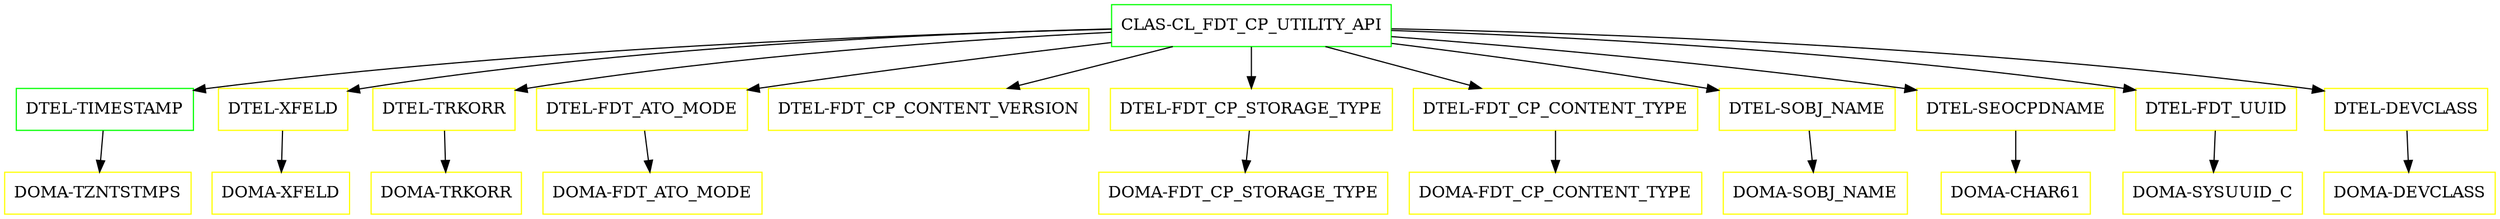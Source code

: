 digraph G {
  "CLAS-CL_FDT_CP_UTILITY_API" [shape=box,color=green];
  "DTEL-TIMESTAMP" [shape=box,color=green,URL="./DTEL_TIMESTAMP.html"];
  "DOMA-TZNTSTMPS" [shape=box,color=yellow,URL="./DOMA_TZNTSTMPS.html"];
  "DTEL-XFELD" [shape=box,color=yellow,URL="./DTEL_XFELD.html"];
  "DOMA-XFELD" [shape=box,color=yellow,URL="./DOMA_XFELD.html"];
  "DTEL-TRKORR" [shape=box,color=yellow,URL="./DTEL_TRKORR.html"];
  "DOMA-TRKORR" [shape=box,color=yellow,URL="./DOMA_TRKORR.html"];
  "DTEL-FDT_ATO_MODE" [shape=box,color=yellow,URL="./DTEL_FDT_ATO_MODE.html"];
  "DOMA-FDT_ATO_MODE" [shape=box,color=yellow,URL="./DOMA_FDT_ATO_MODE.html"];
  "DTEL-FDT_CP_CONTENT_VERSION" [shape=box,color=yellow,URL="./DTEL_FDT_CP_CONTENT_VERSION.html"];
  "DTEL-FDT_CP_STORAGE_TYPE" [shape=box,color=yellow,URL="./DTEL_FDT_CP_STORAGE_TYPE.html"];
  "DOMA-FDT_CP_STORAGE_TYPE" [shape=box,color=yellow,URL="./DOMA_FDT_CP_STORAGE_TYPE.html"];
  "DTEL-FDT_CP_CONTENT_TYPE" [shape=box,color=yellow,URL="./DTEL_FDT_CP_CONTENT_TYPE.html"];
  "DOMA-FDT_CP_CONTENT_TYPE" [shape=box,color=yellow,URL="./DOMA_FDT_CP_CONTENT_TYPE.html"];
  "DTEL-SOBJ_NAME" [shape=box,color=yellow,URL="./DTEL_SOBJ_NAME.html"];
  "DOMA-SOBJ_NAME" [shape=box,color=yellow,URL="./DOMA_SOBJ_NAME.html"];
  "DTEL-SEOCPDNAME" [shape=box,color=yellow,URL="./DTEL_SEOCPDNAME.html"];
  "DOMA-CHAR61" [shape=box,color=yellow,URL="./DOMA_CHAR61.html"];
  "DTEL-FDT_UUID" [shape=box,color=yellow,URL="./DTEL_FDT_UUID.html"];
  "DOMA-SYSUUID_C" [shape=box,color=yellow,URL="./DOMA_SYSUUID_C.html"];
  "DTEL-DEVCLASS" [shape=box,color=yellow,URL="./DTEL_DEVCLASS.html"];
  "DOMA-DEVCLASS" [shape=box,color=yellow,URL="./DOMA_DEVCLASS.html"];
  "CLAS-CL_FDT_CP_UTILITY_API" -> "DTEL-DEVCLASS";
  "CLAS-CL_FDT_CP_UTILITY_API" -> "DTEL-FDT_UUID";
  "CLAS-CL_FDT_CP_UTILITY_API" -> "DTEL-SEOCPDNAME";
  "CLAS-CL_FDT_CP_UTILITY_API" -> "DTEL-SOBJ_NAME";
  "CLAS-CL_FDT_CP_UTILITY_API" -> "DTEL-FDT_CP_CONTENT_TYPE";
  "CLAS-CL_FDT_CP_UTILITY_API" -> "DTEL-FDT_CP_STORAGE_TYPE";
  "CLAS-CL_FDT_CP_UTILITY_API" -> "DTEL-FDT_CP_CONTENT_VERSION";
  "CLAS-CL_FDT_CP_UTILITY_API" -> "DTEL-FDT_ATO_MODE";
  "CLAS-CL_FDT_CP_UTILITY_API" -> "DTEL-TRKORR";
  "CLAS-CL_FDT_CP_UTILITY_API" -> "DTEL-XFELD";
  "CLAS-CL_FDT_CP_UTILITY_API" -> "DTEL-TIMESTAMP";
  "DTEL-TIMESTAMP" -> "DOMA-TZNTSTMPS";
  "DTEL-XFELD" -> "DOMA-XFELD";
  "DTEL-TRKORR" -> "DOMA-TRKORR";
  "DTEL-FDT_ATO_MODE" -> "DOMA-FDT_ATO_MODE";
  "DTEL-FDT_CP_STORAGE_TYPE" -> "DOMA-FDT_CP_STORAGE_TYPE";
  "DTEL-FDT_CP_CONTENT_TYPE" -> "DOMA-FDT_CP_CONTENT_TYPE";
  "DTEL-SOBJ_NAME" -> "DOMA-SOBJ_NAME";
  "DTEL-SEOCPDNAME" -> "DOMA-CHAR61";
  "DTEL-FDT_UUID" -> "DOMA-SYSUUID_C";
  "DTEL-DEVCLASS" -> "DOMA-DEVCLASS";
}
